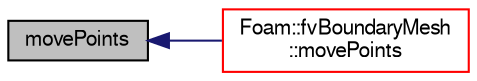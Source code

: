 digraph "movePoints"
{
  bgcolor="transparent";
  edge [fontname="FreeSans",fontsize="10",labelfontname="FreeSans",labelfontsize="10"];
  node [fontname="FreeSans",fontsize="10",shape=record];
  rankdir="LR";
  Node82 [label="movePoints",height=0.2,width=0.4,color="black", fillcolor="grey75", style="filled", fontcolor="black"];
  Node82 -> Node83 [dir="back",color="midnightblue",fontsize="10",style="solid",fontname="FreeSans"];
  Node83 [label="Foam::fvBoundaryMesh\l::movePoints",height=0.2,width=0.4,color="red",URL="$a22762.html#a6515a3b20e9603401422337166c347f2",tooltip="Correct patches after moving points. "];
}
